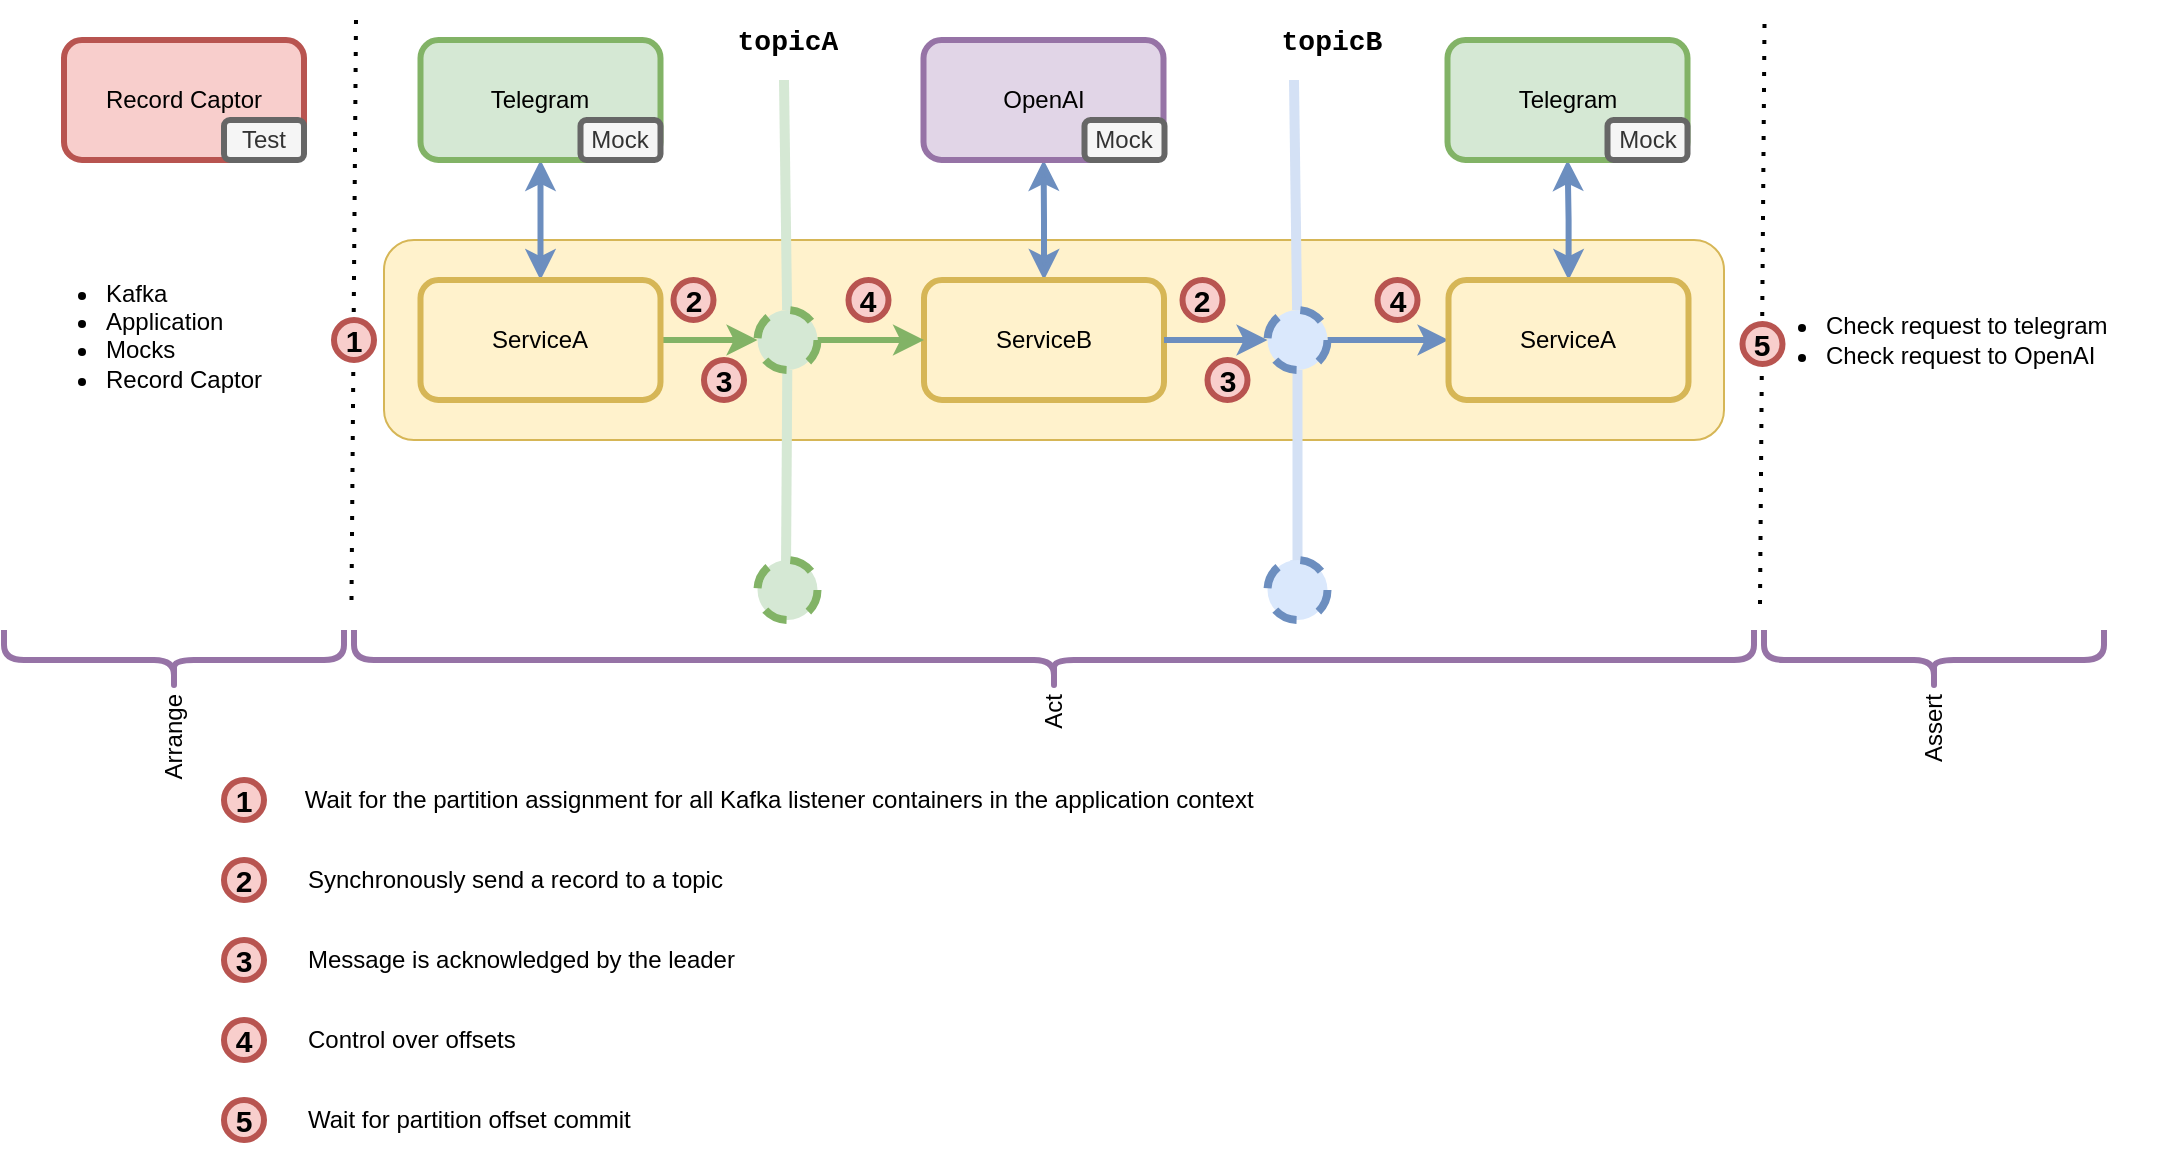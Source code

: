 <mxfile version="23.1.5" type="device">
  <diagram id="yPxyJZ8AM_hMuL3Unpa9" name="complex gitflow">
    <mxGraphModel dx="1434" dy="761" grid="1" gridSize="10" guides="1" tooltips="1" connect="1" arrows="1" fold="1" page="1" pageScale="1" pageWidth="1100" pageHeight="850" math="0" shadow="0">
      <root>
        <mxCell id="0" />
        <mxCell id="1" parent="0" />
        <mxCell id="kIvJTr3rc7H_ybG_zMRO-1" value="" style="rounded=1;whiteSpace=wrap;html=1;fillColor=#fff2cc;strokeColor=#d6b656;" parent="1" vertex="1">
          <mxGeometry x="211" y="140" width="670" height="100" as="geometry" />
        </mxCell>
        <mxCell id="vZ2XKwZQy_4hhVN0mV4k-3" value="" style="edgeStyle=orthogonalEdgeStyle;rounded=0;orthogonalLoop=1;jettySize=auto;html=1;strokeWidth=3;fillColor=#dae8fc;strokeColor=#6c8ebf;startArrow=classic;startFill=1;endArrow=classic;endFill=1;" parent="1" source="vZ2XKwZQy_4hhVN0mV4k-1" target="vZ2XKwZQy_4hhVN0mV4k-2" edge="1">
          <mxGeometry relative="1" as="geometry" />
        </mxCell>
        <mxCell id="vZ2XKwZQy_4hhVN0mV4k-1" value="Telegram" style="rounded=1;whiteSpace=wrap;html=1;strokeWidth=3;fillColor=#d5e8d4;strokeColor=#82b366;" parent="1" vertex="1">
          <mxGeometry x="229.25" y="40" width="120" height="60" as="geometry" />
        </mxCell>
        <mxCell id="vZ2XKwZQy_4hhVN0mV4k-33" value="" style="edgeStyle=orthogonalEdgeStyle;rounded=0;orthogonalLoop=1;jettySize=auto;html=1;strokeWidth=3;fillColor=#d5e8d4;strokeColor=#82b366;" parent="1" source="vZ2XKwZQy_4hhVN0mV4k-2" target="vZ2XKwZQy_4hhVN0mV4k-30" edge="1">
          <mxGeometry relative="1" as="geometry" />
        </mxCell>
        <mxCell id="vZ2XKwZQy_4hhVN0mV4k-2" value="ServiceA" style="rounded=1;whiteSpace=wrap;html=1;strokeWidth=3;fillColor=#fff2cc;strokeColor=#d6b656;" parent="1" vertex="1">
          <mxGeometry x="229.25" y="160" width="120" height="60" as="geometry" />
        </mxCell>
        <mxCell id="vZ2XKwZQy_4hhVN0mV4k-22" value="" style="edgeStyle=orthogonalEdgeStyle;rounded=0;orthogonalLoop=1;jettySize=auto;html=1;strokeWidth=3;fillColor=#dae8fc;strokeColor=#6c8ebf;startArrow=classic;startFill=1;" parent="1" source="vZ2XKwZQy_4hhVN0mV4k-9" target="vZ2XKwZQy_4hhVN0mV4k-21" edge="1">
          <mxGeometry relative="1" as="geometry" />
        </mxCell>
        <mxCell id="vZ2XKwZQy_4hhVN0mV4k-9" value="ServiceB" style="rounded=1;whiteSpace=wrap;html=1;strokeWidth=3;fillColor=#fff2cc;strokeColor=#d6b656;" parent="1" vertex="1">
          <mxGeometry x="481" y="160" width="120" height="60" as="geometry" />
        </mxCell>
        <mxCell id="vZ2XKwZQy_4hhVN0mV4k-21" value="OpenAI" style="rounded=1;whiteSpace=wrap;html=1;strokeWidth=3;strokeColor=#9673a6;align=center;verticalAlign=middle;fontFamily=Helvetica;fontSize=12;fillColor=#e1d5e7;" parent="1" vertex="1">
          <mxGeometry x="480.75" y="40" width="120" height="60" as="geometry" />
        </mxCell>
        <mxCell id="vZ2XKwZQy_4hhVN0mV4k-29" value="" style="endArrow=none;html=1;rounded=0;strokeWidth=5;strokeColor=#D5E8D4;" parent="1" source="vZ2XKwZQy_4hhVN0mV4k-30" edge="1">
          <mxGeometry width="50" height="50" relative="1" as="geometry">
            <mxPoint x="412" y="305" as="sourcePoint" />
            <mxPoint x="411" y="60" as="targetPoint" />
          </mxGeometry>
        </mxCell>
        <mxCell id="vZ2XKwZQy_4hhVN0mV4k-32" value="" style="endArrow=none;html=1;rounded=0;strokeWidth=5;strokeColor=#D5E8D4;" parent="1" target="vZ2XKwZQy_4hhVN0mV4k-30" edge="1">
          <mxGeometry width="50" height="50" relative="1" as="geometry">
            <mxPoint x="412" y="305" as="sourcePoint" />
            <mxPoint x="412" y="-125" as="targetPoint" />
          </mxGeometry>
        </mxCell>
        <mxCell id="vZ2XKwZQy_4hhVN0mV4k-34" style="edgeStyle=orthogonalEdgeStyle;rounded=0;orthogonalLoop=1;jettySize=auto;html=1;strokeWidth=3;fillColor=#d5e8d4;strokeColor=#82b366;" parent="1" source="vZ2XKwZQy_4hhVN0mV4k-30" target="vZ2XKwZQy_4hhVN0mV4k-9" edge="1">
          <mxGeometry relative="1" as="geometry" />
        </mxCell>
        <mxCell id="vZ2XKwZQy_4hhVN0mV4k-30" value="" style="verticalLabelPosition=bottom;verticalAlign=top;html=1;strokeWidth=4;shape=mxgraph.flowchart.on-page_reference;strokeColor=#82b366;fillColor=#d5e8d4;fillStyle=solid;dashed=1;" parent="1" vertex="1">
          <mxGeometry x="397.75" y="175" width="30" height="30" as="geometry" />
        </mxCell>
        <mxCell id="vZ2XKwZQy_4hhVN0mV4k-35" value="" style="endArrow=none;html=1;rounded=0;strokeWidth=5;strokeColor=#D4E1F5;" parent="1" source="vZ2XKwZQy_4hhVN0mV4k-37" edge="1">
          <mxGeometry width="50" height="50" relative="1" as="geometry">
            <mxPoint x="667" y="305" as="sourcePoint" />
            <mxPoint x="666" y="60" as="targetPoint" />
          </mxGeometry>
        </mxCell>
        <mxCell id="vZ2XKwZQy_4hhVN0mV4k-36" value="" style="endArrow=none;html=1;rounded=0;strokeWidth=5;strokeColor=#D4E1F5;" parent="1" source="vZ2XKwZQy_4hhVN0mV4k-48" target="vZ2XKwZQy_4hhVN0mV4k-37" edge="1">
          <mxGeometry width="50" height="50" relative="1" as="geometry">
            <mxPoint x="667" y="305" as="sourcePoint" />
            <mxPoint x="667" y="-125" as="targetPoint" />
          </mxGeometry>
        </mxCell>
        <mxCell id="vZ2XKwZQy_4hhVN0mV4k-43" value="" style="edgeStyle=orthogonalEdgeStyle;rounded=0;orthogonalLoop=1;jettySize=auto;html=1;strokeWidth=3;fillColor=#dae8fc;strokeColor=#6c8ebf;" parent="1" source="vZ2XKwZQy_4hhVN0mV4k-37" target="vZ2XKwZQy_4hhVN0mV4k-42" edge="1">
          <mxGeometry relative="1" as="geometry" />
        </mxCell>
        <mxCell id="vZ2XKwZQy_4hhVN0mV4k-37" value="" style="verticalLabelPosition=bottom;verticalAlign=top;html=1;strokeWidth=4;shape=mxgraph.flowchart.on-page_reference;strokeColor=#6c8ebf;fillColor=#dae8fc;fillStyle=solid;dashed=1;" parent="1" vertex="1">
          <mxGeometry x="652.75" y="175" width="30" height="30" as="geometry" />
        </mxCell>
        <mxCell id="vZ2XKwZQy_4hhVN0mV4k-38" value="topicA" style="text;html=1;strokeColor=none;fillColor=none;align=center;verticalAlign=middle;whiteSpace=wrap;overflow=hidden;fontSize=14;fontStyle=1;fontFamily=Courier New;" parent="1" vertex="1">
          <mxGeometry x="357.75" y="20" width="110" height="42" as="geometry" />
        </mxCell>
        <mxCell id="vZ2XKwZQy_4hhVN0mV4k-39" value="topicB" style="text;html=1;strokeColor=none;fillColor=none;align=center;verticalAlign=middle;whiteSpace=wrap;overflow=hidden;fontSize=14;fontStyle=1;fontFamily=Courier New;" parent="1" vertex="1">
          <mxGeometry x="630.25" y="20" width="110" height="42" as="geometry" />
        </mxCell>
        <mxCell id="vZ2XKwZQy_4hhVN0mV4k-40" style="edgeStyle=orthogonalEdgeStyle;rounded=0;orthogonalLoop=1;jettySize=auto;html=1;entryX=0;entryY=0.5;entryDx=0;entryDy=0;entryPerimeter=0;exitX=1;exitY=0.5;exitDx=0;exitDy=0;strokeWidth=3;fillColor=#dae8fc;strokeColor=#6c8ebf;" parent="1" source="vZ2XKwZQy_4hhVN0mV4k-9" target="vZ2XKwZQy_4hhVN0mV4k-37" edge="1">
          <mxGeometry relative="1" as="geometry" />
        </mxCell>
        <mxCell id="vZ2XKwZQy_4hhVN0mV4k-45" value="" style="edgeStyle=orthogonalEdgeStyle;rounded=0;orthogonalLoop=1;jettySize=auto;html=1;strokeWidth=3;fillColor=#dae8fc;strokeColor=#6c8ebf;startArrow=classic;startFill=1;" parent="1" source="vZ2XKwZQy_4hhVN0mV4k-42" target="vZ2XKwZQy_4hhVN0mV4k-44" edge="1">
          <mxGeometry relative="1" as="geometry" />
        </mxCell>
        <mxCell id="vZ2XKwZQy_4hhVN0mV4k-42" value="ServiceA" style="rounded=1;whiteSpace=wrap;html=1;strokeWidth=3;fillColor=#fff2cc;strokeColor=#d6b656;" parent="1" vertex="1">
          <mxGeometry x="743.25" y="160" width="120" height="60" as="geometry" />
        </mxCell>
        <mxCell id="vZ2XKwZQy_4hhVN0mV4k-44" value="Telegram" style="rounded=1;whiteSpace=wrap;html=1;strokeWidth=3;fillColor=#d5e8d4;strokeColor=#82b366;" parent="1" vertex="1">
          <mxGeometry x="742.75" y="40" width="120" height="60" as="geometry" />
        </mxCell>
        <mxCell id="vZ2XKwZQy_4hhVN0mV4k-47" value="" style="verticalLabelPosition=bottom;verticalAlign=top;html=1;strokeWidth=4;shape=mxgraph.flowchart.on-page_reference;strokeColor=#82b366;fillColor=#d5e8d4;fillStyle=solid;dashed=1;" parent="1" vertex="1">
          <mxGeometry x="397.75" y="300" width="30" height="30" as="geometry" />
        </mxCell>
        <mxCell id="vZ2XKwZQy_4hhVN0mV4k-49" value="" style="endArrow=none;html=1;rounded=0;strokeWidth=5;strokeColor=#D4E1F5;" parent="1" target="vZ2XKwZQy_4hhVN0mV4k-48" edge="1">
          <mxGeometry width="50" height="50" relative="1" as="geometry">
            <mxPoint x="667" y="305" as="sourcePoint" />
            <mxPoint x="667.75" y="205" as="targetPoint" />
          </mxGeometry>
        </mxCell>
        <mxCell id="vZ2XKwZQy_4hhVN0mV4k-48" value="" style="verticalLabelPosition=bottom;verticalAlign=top;html=1;strokeWidth=4;shape=mxgraph.flowchart.on-page_reference;strokeColor=#6c8ebf;fillColor=#dae8fc;fillStyle=solid;dashed=1;" parent="1" vertex="1">
          <mxGeometry x="652.75" y="300" width="30" height="30" as="geometry" />
        </mxCell>
        <mxCell id="kIvJTr3rc7H_ybG_zMRO-4" value="Act" style="shape=curlyBracket;whiteSpace=wrap;html=1;rounded=1;labelPosition=left;verticalLabelPosition=middle;align=right;verticalAlign=middle;rotation=-90;size=0.5;strokeWidth=3;fillColor=#e1d5e7;strokeColor=#9673a6;" parent="1" vertex="1">
          <mxGeometry x="531" width="30" height="700" as="geometry" />
        </mxCell>
        <mxCell id="kIvJTr3rc7H_ybG_zMRO-5" value="Arrange" style="shape=curlyBracket;whiteSpace=wrap;html=1;rounded=1;labelPosition=left;verticalLabelPosition=middle;align=right;verticalAlign=middle;rotation=-90;size=0.5;strokeWidth=3;fillColor=#e1d5e7;strokeColor=#9673a6;" parent="1" vertex="1">
          <mxGeometry x="91" y="265" width="30" height="170" as="geometry" />
        </mxCell>
        <mxCell id="kIvJTr3rc7H_ybG_zMRO-6" value="Assert" style="shape=curlyBracket;whiteSpace=wrap;html=1;rounded=1;labelPosition=left;verticalLabelPosition=middle;align=right;verticalAlign=middle;rotation=-90;size=0.5;strokeWidth=3;fillColor=#e1d5e7;strokeColor=#9673a6;" parent="1" vertex="1">
          <mxGeometry x="971" y="265" width="30" height="170" as="geometry" />
        </mxCell>
        <mxCell id="kIvJTr3rc7H_ybG_zMRO-10" value="&lt;ul&gt;&lt;li&gt;Kafka&lt;/li&gt;&lt;li&gt;Application&lt;/li&gt;&lt;li&gt;Mocks&lt;/li&gt;&lt;li&gt;Record Captor&lt;/li&gt;&lt;/ul&gt;" style="text;strokeColor=none;fillColor=none;html=1;whiteSpace=wrap;verticalAlign=middle;overflow=hidden;" parent="1" vertex="1">
          <mxGeometry x="30" y="145" width="121" height="80" as="geometry" />
        </mxCell>
        <mxCell id="kIvJTr3rc7H_ybG_zMRO-11" value="&lt;ul&gt;&lt;li&gt;Check request to telegram&lt;/li&gt;&lt;li&gt;Check request to OpenAI&lt;/li&gt;&lt;/ul&gt;" style="text;strokeColor=none;fillColor=none;html=1;whiteSpace=wrap;verticalAlign=middle;overflow=hidden;" parent="1" vertex="1">
          <mxGeometry x="890.25" y="145" width="210" height="90" as="geometry" />
        </mxCell>
        <mxCell id="kIvJTr3rc7H_ybG_zMRO-12" value="Message is acknowledged by the leader" style="text;html=1;align=left;verticalAlign=middle;whiteSpace=wrap;rounded=0;" parent="1" vertex="1">
          <mxGeometry x="170.63" y="485" width="235.25" height="30" as="geometry" />
        </mxCell>
        <mxCell id="kIvJTr3rc7H_ybG_zMRO-15" value="2" style="ellipse;whiteSpace=wrap;html=1;fillColor=#f8cecc;strokeColor=#b85450;strokeWidth=3;fontStyle=1;fontSize=15;" parent="1" vertex="1">
          <mxGeometry x="131" y="450" width="20" height="20" as="geometry" />
        </mxCell>
        <mxCell id="kIvJTr3rc7H_ybG_zMRO-19" value="2" style="ellipse;whiteSpace=wrap;html=1;fillColor=#f8cecc;strokeColor=#b85450;strokeWidth=3;fontStyle=1;fontSize=15;" parent="1" vertex="1">
          <mxGeometry x="355.75" y="160" width="20" height="20" as="geometry" />
        </mxCell>
        <mxCell id="kIvJTr3rc7H_ybG_zMRO-20" value="2" style="ellipse;whiteSpace=wrap;html=1;fillColor=#f8cecc;strokeColor=#b85450;strokeWidth=3;fontStyle=1;fontSize=15;" parent="1" vertex="1">
          <mxGeometry x="610.25" y="160" width="20" height="20" as="geometry" />
        </mxCell>
        <mxCell id="kIvJTr3rc7H_ybG_zMRO-21" value="3" style="ellipse;whiteSpace=wrap;html=1;fillColor=#f8cecc;strokeColor=#b85450;strokeWidth=3;fontStyle=1;fontSize=15;align=center;" parent="1" vertex="1">
          <mxGeometry x="131" y="490" width="20" height="20" as="geometry" />
        </mxCell>
        <mxCell id="kIvJTr3rc7H_ybG_zMRO-22" value="Control over offsets" style="text;html=1;align=left;verticalAlign=middle;resizable=0;points=[];autosize=1;strokeColor=none;fillColor=none;" parent="1" vertex="1">
          <mxGeometry x="170.63" y="525" width="130" height="30" as="geometry" />
        </mxCell>
        <mxCell id="kIvJTr3rc7H_ybG_zMRO-23" value="3" style="ellipse;whiteSpace=wrap;html=1;fillColor=#f8cecc;strokeColor=#b85450;strokeWidth=3;fontStyle=1;fontSize=15;align=center;" parent="1" vertex="1">
          <mxGeometry x="371" y="200" width="20" height="20" as="geometry" />
        </mxCell>
        <mxCell id="kIvJTr3rc7H_ybG_zMRO-24" value="3" style="ellipse;whiteSpace=wrap;html=1;fillColor=#f8cecc;strokeColor=#b85450;strokeWidth=3;fontStyle=1;fontSize=15;align=center;" parent="1" vertex="1">
          <mxGeometry x="622.75" y="200" width="20" height="20" as="geometry" />
        </mxCell>
        <mxCell id="kIvJTr3rc7H_ybG_zMRO-25" value="Synchronously send a record to a topic" style="text;html=1;align=left;verticalAlign=middle;resizable=0;points=[];autosize=1;strokeColor=none;fillColor=none;" parent="1" vertex="1">
          <mxGeometry x="171" y="445" width="230" height="30" as="geometry" />
        </mxCell>
        <mxCell id="kIvJTr3rc7H_ybG_zMRO-33" value="Mock" style="rounded=1;whiteSpace=wrap;html=1;strokeWidth=3;fillColor=#f5f5f5;fontColor=#333333;strokeColor=#666666;" parent="1" vertex="1">
          <mxGeometry x="309.25" y="80" width="40" height="20" as="geometry" />
        </mxCell>
        <mxCell id="kIvJTr3rc7H_ybG_zMRO-34" value="Mock" style="rounded=1;whiteSpace=wrap;html=1;strokeWidth=3;fillColor=#f5f5f5;fontColor=#333333;strokeColor=#666666;" parent="1" vertex="1">
          <mxGeometry x="561.25" y="80" width="40" height="20" as="geometry" />
        </mxCell>
        <mxCell id="kIvJTr3rc7H_ybG_zMRO-35" value="Mock" style="rounded=1;whiteSpace=wrap;html=1;strokeWidth=3;fillColor=#f5f5f5;strokeColor=#666666;fontColor=#333333;" parent="1" vertex="1">
          <mxGeometry x="822.75" y="80" width="40" height="20" as="geometry" />
        </mxCell>
        <mxCell id="kIvJTr3rc7H_ybG_zMRO-37" value="4" style="ellipse;whiteSpace=wrap;html=1;fillColor=#f8cecc;strokeColor=#b85450;strokeWidth=3;fontStyle=1;fontSize=15;align=center;" parent="1" vertex="1">
          <mxGeometry x="131" y="530" width="20" height="20" as="geometry" />
        </mxCell>
        <mxCell id="kIvJTr3rc7H_ybG_zMRO-38" value="4" style="ellipse;whiteSpace=wrap;html=1;fillColor=#f8cecc;strokeColor=#b85450;strokeWidth=3;fontStyle=1;fontSize=15;align=center;" parent="1" vertex="1">
          <mxGeometry x="443.25" y="160" width="20" height="20" as="geometry" />
        </mxCell>
        <mxCell id="kIvJTr3rc7H_ybG_zMRO-39" value="4" style="ellipse;whiteSpace=wrap;html=1;fillColor=#f8cecc;strokeColor=#b85450;strokeWidth=3;fontStyle=1;fontSize=15;align=center;" parent="1" vertex="1">
          <mxGeometry x="707.75" y="160" width="20" height="20" as="geometry" />
        </mxCell>
        <mxCell id="kIvJTr3rc7H_ybG_zMRO-40" value="1" style="ellipse;whiteSpace=wrap;html=1;fillColor=#f8cecc;strokeColor=#b85450;strokeWidth=3;fontStyle=1;fontSize=15;" parent="1" vertex="1">
          <mxGeometry x="131" y="410" width="20" height="20" as="geometry" />
        </mxCell>
        <mxCell id="kIvJTr3rc7H_ybG_zMRO-41" value="&amp;nbsp;Wait for the partition assignment for all Kafka listener containers in the application context" style="text;html=1;align=left;verticalAlign=middle;resizable=0;points=[];autosize=1;strokeColor=none;fillColor=none;" parent="1" vertex="1">
          <mxGeometry x="165.75" y="405" width="500" height="30" as="geometry" />
        </mxCell>
        <mxCell id="kIvJTr3rc7H_ybG_zMRO-43" value="" style="endArrow=none;dashed=1;html=1;dashPattern=1 3;strokeWidth=2;rounded=0;exitX=0;exitY=1;exitDx=0;exitDy=0;" parent="1" edge="1">
          <mxGeometry width="50" height="50" relative="1" as="geometry">
            <mxPoint x="194.75" y="320" as="sourcePoint" />
            <mxPoint x="197" y="30" as="targetPoint" />
          </mxGeometry>
        </mxCell>
        <mxCell id="kIvJTr3rc7H_ybG_zMRO-42" value="1" style="ellipse;whiteSpace=wrap;html=1;fillColor=#f8cecc;strokeColor=#b85450;strokeWidth=3;fontStyle=1;fontSize=15;" parent="1" vertex="1">
          <mxGeometry x="186" y="180" width="20" height="20" as="geometry" />
        </mxCell>
        <mxCell id="kIvJTr3rc7H_ybG_zMRO-47" value="" style="endArrow=none;dashed=1;html=1;dashPattern=1 3;strokeWidth=2;rounded=0;exitX=0;exitY=1;exitDx=0;exitDy=0;" parent="1" edge="1">
          <mxGeometry width="50" height="50" relative="1" as="geometry">
            <mxPoint x="899" y="322" as="sourcePoint" />
            <mxPoint x="901.25" y="32" as="targetPoint" />
          </mxGeometry>
        </mxCell>
        <mxCell id="kIvJTr3rc7H_ybG_zMRO-48" value="5" style="ellipse;whiteSpace=wrap;html=1;fillColor=#f8cecc;strokeColor=#b85450;strokeWidth=3;fontStyle=1;fontSize=15;" parent="1" vertex="1">
          <mxGeometry x="890.25" y="182" width="20" height="20" as="geometry" />
        </mxCell>
        <mxCell id="kIvJTr3rc7H_ybG_zMRO-54" value="Wait for partition offset commit" style="text;html=1;align=left;verticalAlign=middle;resizable=0;points=[];autosize=1;strokeColor=none;fillColor=none;" parent="1" vertex="1">
          <mxGeometry x="171" y="565" width="180" height="30" as="geometry" />
        </mxCell>
        <mxCell id="kIvJTr3rc7H_ybG_zMRO-55" value="5" style="ellipse;whiteSpace=wrap;html=1;fillColor=#f8cecc;strokeColor=#b85450;strokeWidth=3;fontStyle=1;fontSize=15;align=center;" parent="1" vertex="1">
          <mxGeometry x="131" y="570" width="20" height="20" as="geometry" />
        </mxCell>
        <mxCell id="RCRsnm3a8PnHFtYVsj0t-1" value="Record Captor" style="rounded=1;whiteSpace=wrap;html=1;strokeWidth=3;fillColor=#f8cecc;strokeColor=#b85450;" vertex="1" parent="1">
          <mxGeometry x="51" y="40" width="120" height="60" as="geometry" />
        </mxCell>
        <mxCell id="RCRsnm3a8PnHFtYVsj0t-2" value="Test" style="rounded=1;whiteSpace=wrap;html=1;strokeWidth=3;fillColor=#f5f5f5;fontColor=#333333;strokeColor=#666666;" vertex="1" parent="1">
          <mxGeometry x="131" y="80" width="40" height="20" as="geometry" />
        </mxCell>
      </root>
    </mxGraphModel>
  </diagram>
</mxfile>
